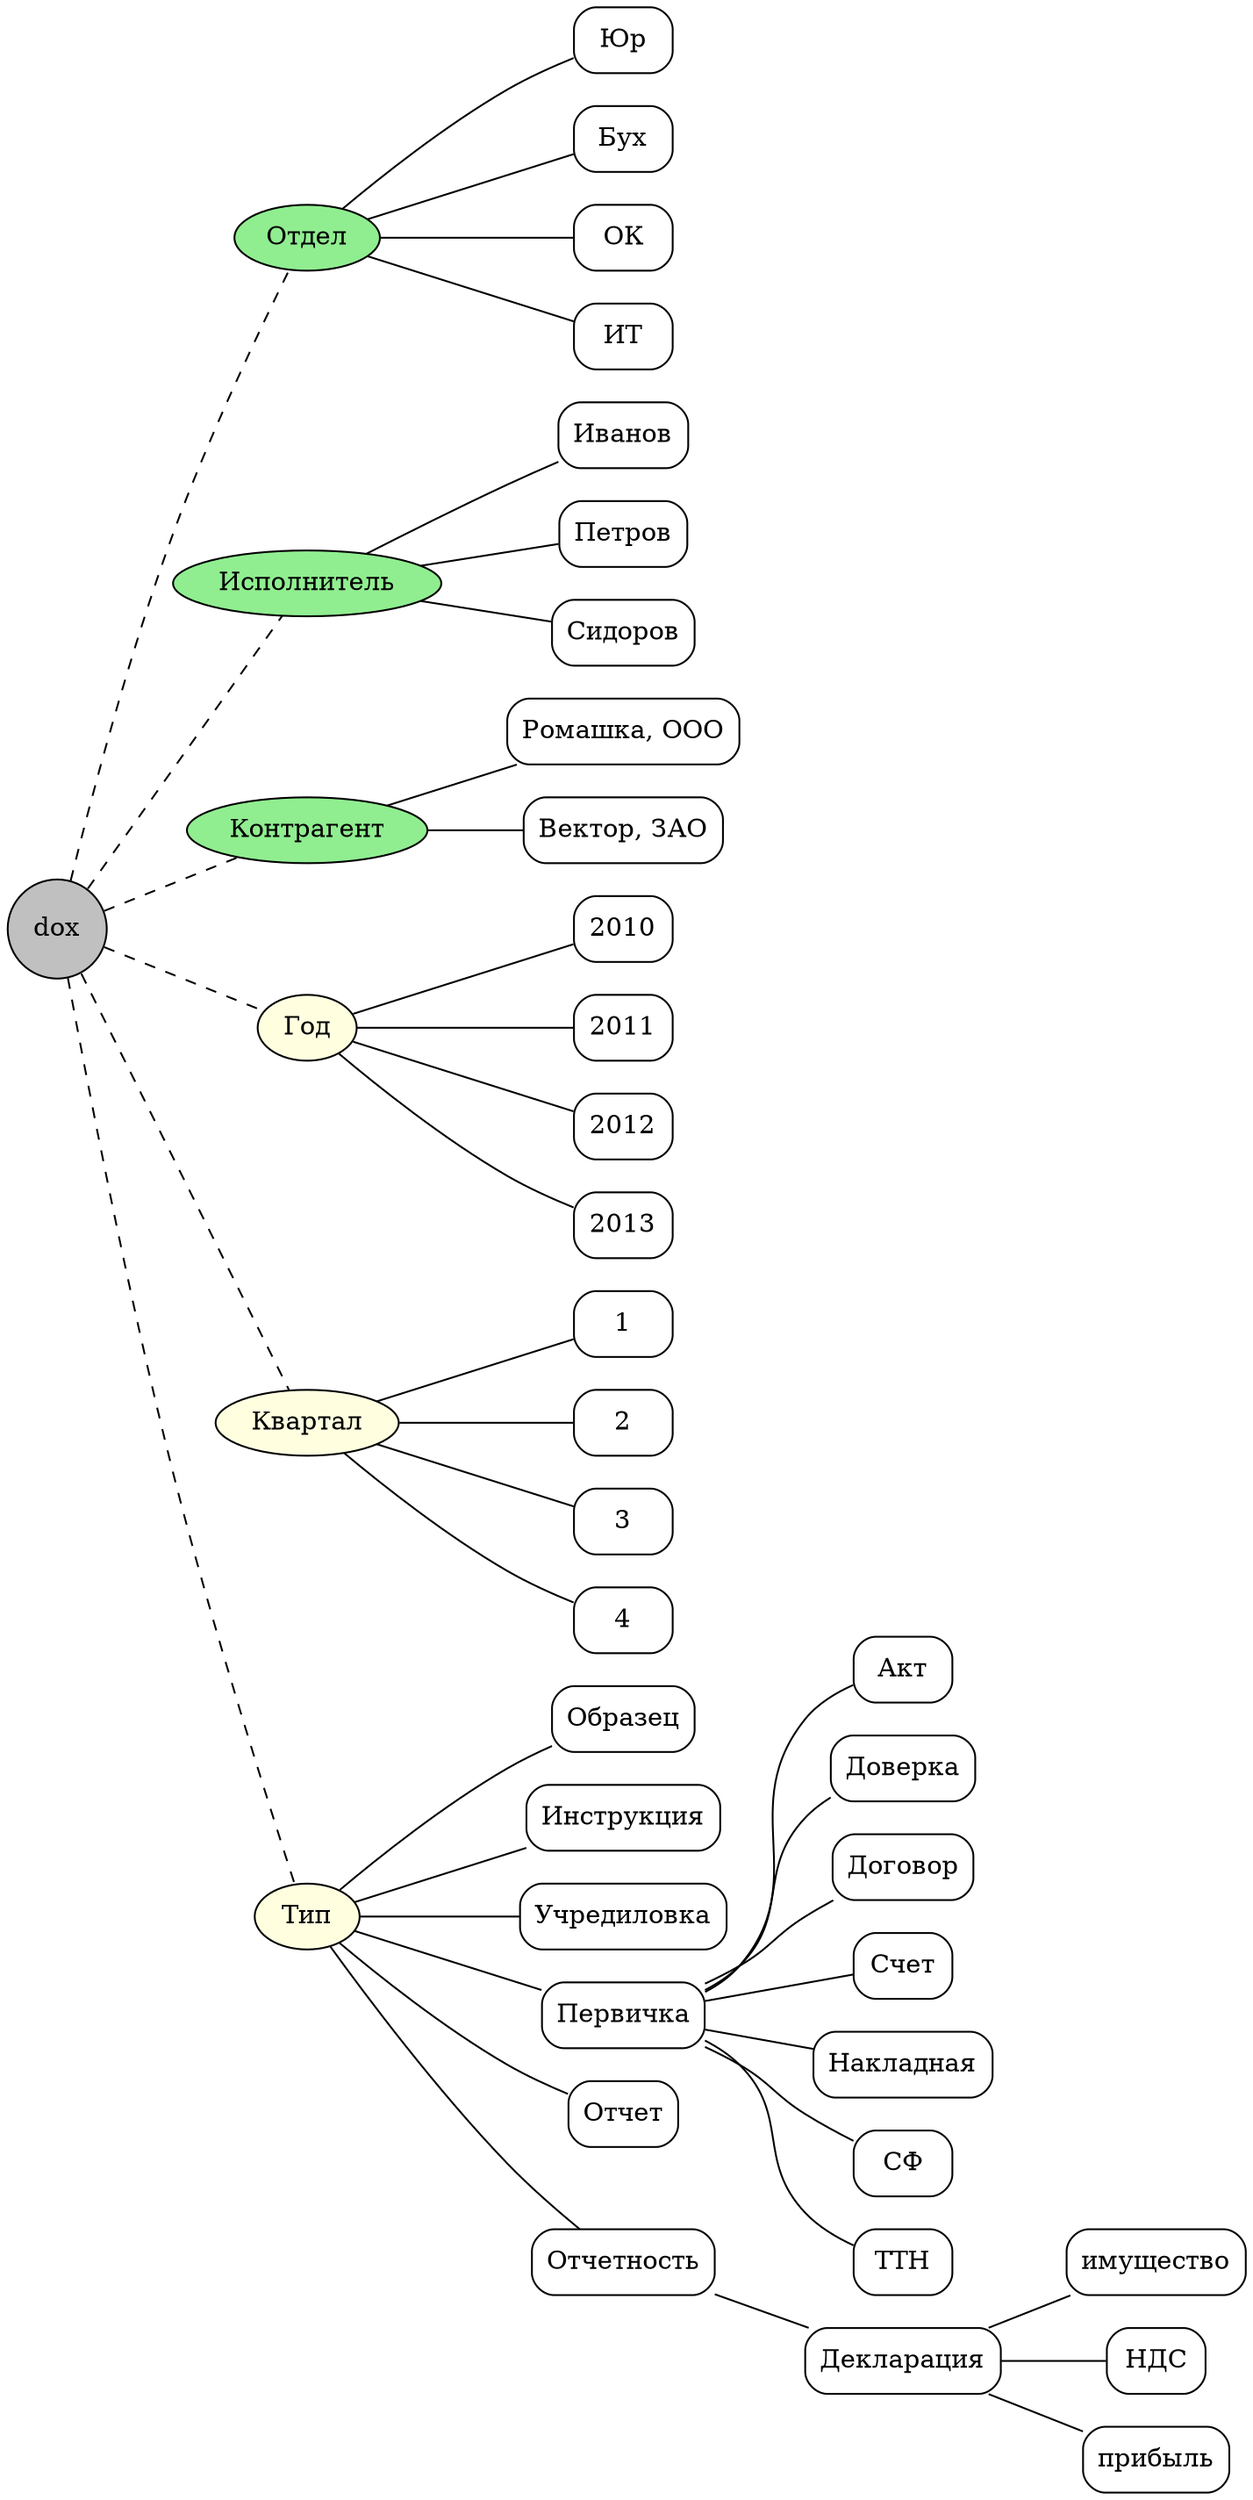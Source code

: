graph dox {
  overlap="false";
  rankdir="LR";
  root="n0";
  /* defaults */
  {
    node  	[shape="circle", style="filled", fillcolor="grey"];
    n0		[label="dox"];
  }
  /* AttrGroup */
  {
    node  	[shape="ellipse", style="filled"];
    /* AttrGroup.Mselect */
    {
      node  	[fillcolor="lightgreen"];
      depart	[label="Отдел"];
      doer	[label="Исполнитель"];
      partner	[label="Контрагент"];
    }
    /* AttrGroup.Sselect */
    {
      node  	[fillcolor="lightyellow"];
      year	[label="Год"];
      quarter	[label="Квартал"];
      doctype	[label="Тип"];
    }
  }
  /* AttrItem */
  {
    node  	[shape="rectangle", style="rounded, filled", fillcolor="white"];
    year2010	[label="2010"];
    year2011	[label="2011"];
    year2012	[label="2012"];
    year2013	[label="2013"];
    quarter1	[label="1"];
    quarter2	[label="2"];
    quarter3	[label="3"];
    quarter4	[label="4"];
    depart1	[label="Юр"];
    depart2	[label="Бух"];
    depart3	[label="ОК"];
    depart4	[label="ИТ"];
    doer1	[label="Иванов"];
    doer2	[label="Петров"];
    doer3	[label="Сидоров"];
    partner1	[label="Ромашка, ООО"];
    partner2	[label="Вектор, ЗАО"];
    doc1	[label="Образец"];
    doc2	[label="Инструкция"];
    doc3	[label="Учредиловка"];
    doc4	[label="Первичка"];
    doc5	[label="Отчет"];
    doc6	[label="Отчетность"];
    doc41	[label="Акт"];
    doc42	[label="Доверка"];
    doc43	[label="Договор"];
    doc44	[label="Счет"];
    doc45	[label="Накладная"];
    doc46	[label="СФ"];
    doc47	[label="ТТН"];
    doc61	[label="Декларация"];
    doc611	[label="имущество"];
    doc612	[label="НДС"];
    doc613	[label="прибыль"];
  }
  /* go */
  /* 1. AttrGroup definitions */
  year		-- { year2010; year2011; year2012; year2013; };
  quarter	-- { quarter1; quarter2; quarter3; quarter4; };
  depart	-- { depart1; depart2; depart3; depart4; };
  doer		-- { doer1; doer2; doer3; };
  partner	-- { partner1; partner2; };
  doctype	-- { doc1; doc2; doc3; doc4; doc5; doc6; };
  /* 2. AttrItem's groups */
  {
    edge	[style="dashed"];
  n0		-- { doctype; depart; doer; partner; year; quarter; };
  }
  /* 3. AttrItem Hierarchy */
  doc4		-- { doc41; doc42; doc43; doc44; doc45; doc46; doc47; };
  doc6		-- { doc61; };
  doc61		-- { doc611; doc612; doc613; };
}
